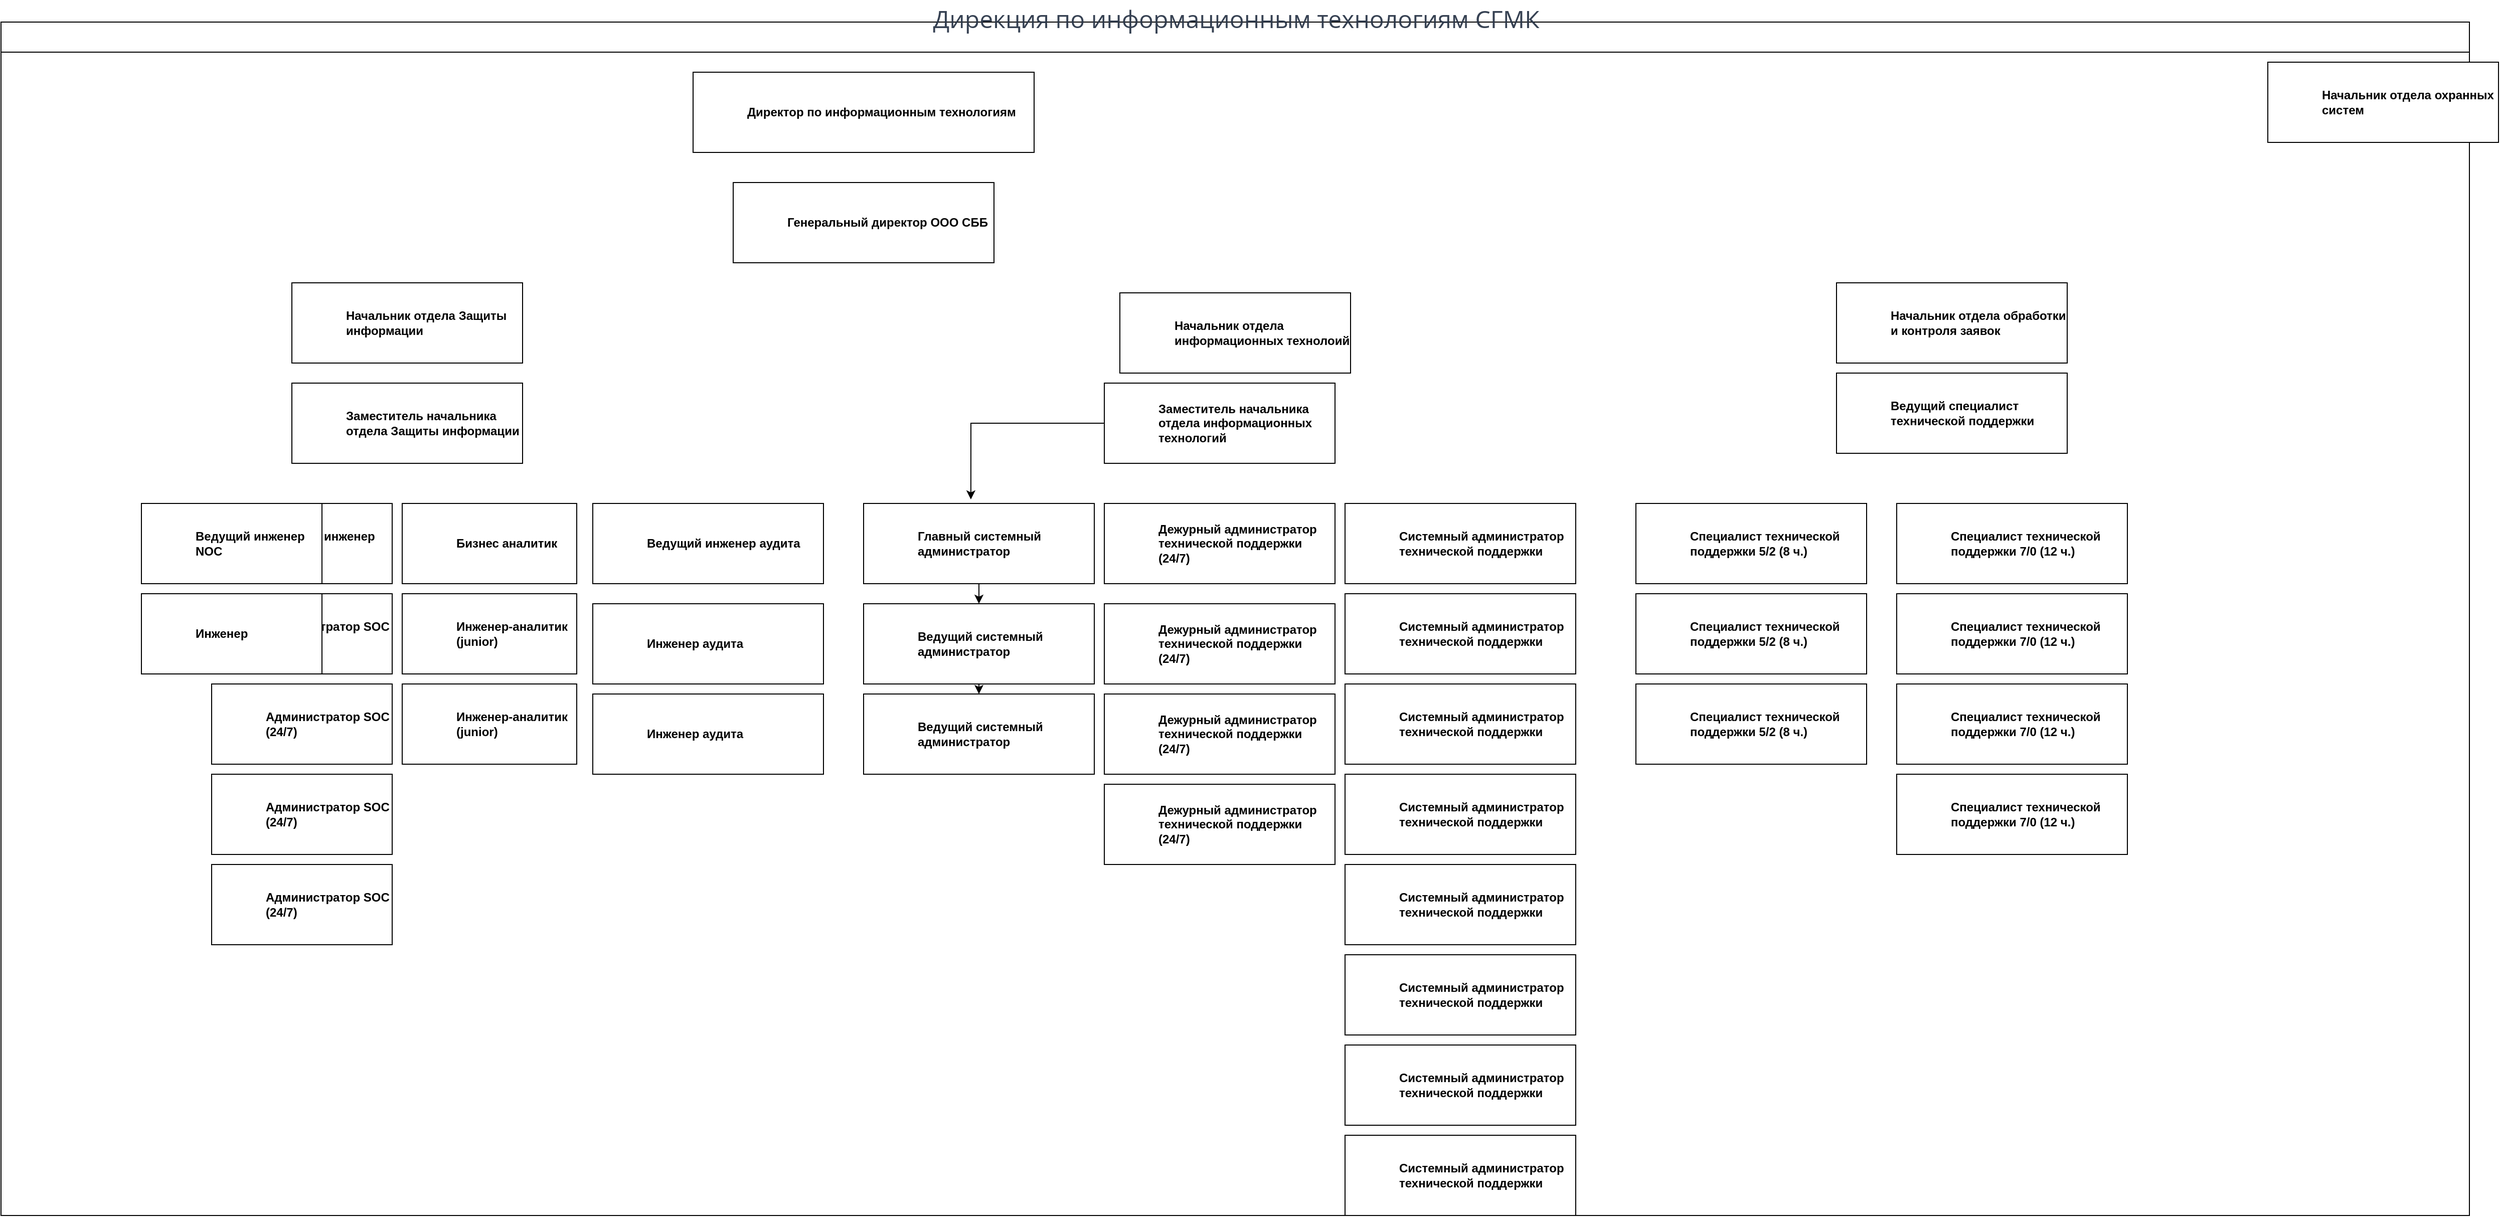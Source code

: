 <mxfile version="21.6.8" type="github">
  <diagram id="prtHgNgQTEPvFCAcTncT" name="Page-1">
    <mxGraphModel dx="3728" dy="2247" grid="1" gridSize="10" guides="1" tooltips="1" connect="1" arrows="1" fold="1" page="1" pageScale="1" pageWidth="827" pageHeight="1169" math="0" shadow="0">
      <root>
        <mxCell id="0" />
        <mxCell id="1" parent="0" />
        <object label="&lt;div style=&quot;box-sizing: border-box; display: flex; align-items: center; cursor: default; font-size: 24px; line-height: 35px; color: rgba(44, 56, 74, 0.95); font-family: &amp;quot;Open Sans&amp;quot;, Helvetica, Arial, sans-serif; font-style: normal; font-variant-ligatures: normal; font-variant-caps: normal; font-weight: 400; letter-spacing: normal; text-align: start; text-indent: 0px; text-transform: none; word-spacing: 0px; -webkit-text-stroke-width: 0px; text-decoration-thickness: initial; text-decoration-style: initial; text-decoration-color: initial;&quot; class=&quot;it-board-card-title&quot;&gt;Дирекция по информационным технологиям СГМК&lt;br&gt;&lt;/div&gt;&lt;div style=&quot;box-sizing: border-box; display: flex; align-items: center; color: rgba(44, 56, 74, 0.95); font-family: &amp;quot;Open Sans&amp;quot;, Helvetica, Arial, sans-serif; font-size: 16px; font-style: normal; font-variant-ligatures: normal; font-variant-caps: normal; font-weight: 400; letter-spacing: normal; text-align: start; text-indent: 0px; text-transform: none; word-spacing: 0px; -webkit-text-stroke-width: 0px; text-decoration-thickness: initial; text-decoration-style: initial; text-decoration-color: initial;&quot; class=&quot;it-board-card-title-right&quot;&gt;&lt;br class=&quot;Apple-interchange-newline&quot;&gt;&lt;br&gt;&lt;/div&gt;" id="dNxyNK7c78bLwvsdeMH5-11">
          <mxCell style="swimlane;html=1;startSize=30;horizontal=1;containerType=tree;glass=0;" parent="1" vertex="1">
            <mxGeometry x="-1340" y="-160" width="2461" height="1190" as="geometry" />
          </mxCell>
        </object>
        <UserObject label="Директор по информационным технологиям" name="Edward Morrison" position="Brand Manager" location="Office 2" email="me@example.com" placeholders="1" id="doZLl1oeHXIzoqLcg9ua-1">
          <mxCell style="label;image=https://cdn3.iconfinder.com/data/icons/user-avatars-1/512/users-10-3-128.png;whiteSpace=wrap;html=1;rounded=0;glass=0;treeFolding=1;treeMoving=1;" vertex="1" parent="dNxyNK7c78bLwvsdeMH5-11">
            <mxGeometry x="690" y="50" width="340" height="80" as="geometry" />
          </mxCell>
        </UserObject>
        <UserObject label="Генеральный директор ООО СББ" name="Edward Morrison" position="Brand Manager" location="Office 2" email="me@example.com" placeholders="1" id="doZLl1oeHXIzoqLcg9ua-2">
          <mxCell style="label;image=https://cdn3.iconfinder.com/data/icons/user-avatars-1/512/users-10-3-128.png;whiteSpace=wrap;html=1;rounded=0;glass=0;treeFolding=1;treeMoving=1;" vertex="1" parent="dNxyNK7c78bLwvsdeMH5-11">
            <mxGeometry x="730" y="160" width="260" height="80" as="geometry" />
          </mxCell>
        </UserObject>
        <UserObject label="Начальник отдела Защиты информации" name="Alison Donovan" position="System Admin" location="Office 3" email="me@example.com" placeholders="1" id="doZLl1oeHXIzoqLcg9ua-3">
          <mxCell style="label;image=https://cdn3.iconfinder.com/data/icons/user-avatars-1/512/users-2-128.png;whiteSpace=wrap;html=1;rounded=0;glass=0;" vertex="1" parent="dNxyNK7c78bLwvsdeMH5-11">
            <mxGeometry x="290" y="260" width="230" height="80" as="geometry" />
          </mxCell>
        </UserObject>
        <UserObject label="Начальник отдела информационных технолоий" name="Alison Donovan" position="System Admin" location="Office 3" email="me@example.com" placeholders="1" id="doZLl1oeHXIzoqLcg9ua-4">
          <mxCell style="label;image=https://cdn3.iconfinder.com/data/icons/user-avatars-1/512/users-2-128.png;whiteSpace=wrap;html=1;rounded=0;glass=0;" vertex="1" parent="dNxyNK7c78bLwvsdeMH5-11">
            <mxGeometry x="1115.5" y="270" width="230" height="80" as="geometry" />
          </mxCell>
        </UserObject>
        <UserObject label="Начальник отдела обработки и контроля заявок" name="Alison Donovan" position="System Admin" location="Office 3" email="me@example.com" placeholders="1" id="doZLl1oeHXIzoqLcg9ua-5">
          <mxCell style="label;image=https://cdn3.iconfinder.com/data/icons/user-avatars-1/512/users-2-128.png;whiteSpace=wrap;html=1;rounded=0;glass=0;" vertex="1" parent="dNxyNK7c78bLwvsdeMH5-11">
            <mxGeometry x="1830" y="260" width="230" height="80" as="geometry" />
          </mxCell>
        </UserObject>
        <UserObject label="Начальник отдела охранных систем" name="Alison Donovan" position="System Admin" location="Office 3" email="me@example.com" placeholders="1" id="doZLl1oeHXIzoqLcg9ua-6">
          <mxCell style="label;image=https://cdn3.iconfinder.com/data/icons/user-avatars-1/512/users-2-128.png;whiteSpace=wrap;html=1;rounded=0;glass=0;" vertex="1" parent="dNxyNK7c78bLwvsdeMH5-11">
            <mxGeometry x="2260" y="40" width="230" height="80" as="geometry" />
          </mxCell>
        </UserObject>
        <UserObject label="Заместитель начальника отдела Защиты информации" name="Alison Donovan" position="System Admin" location="Office 3" email="me@example.com" placeholders="1" id="doZLl1oeHXIzoqLcg9ua-7">
          <mxCell style="label;image=https://cdn3.iconfinder.com/data/icons/user-avatars-1/512/users-2-128.png;whiteSpace=wrap;html=1;rounded=0;glass=0;" vertex="1" parent="dNxyNK7c78bLwvsdeMH5-11">
            <mxGeometry x="290" y="360" width="230" height="80" as="geometry" />
          </mxCell>
        </UserObject>
        <UserObject label="Ведущий инженер аудита" name="Alison Donovan" position="System Admin" location="Office 3" email="me@example.com" placeholders="1" id="doZLl1oeHXIzoqLcg9ua-24">
          <mxCell style="label;image=https://cdn3.iconfinder.com/data/icons/user-avatars-1/512/users-2-128.png;whiteSpace=wrap;html=1;rounded=0;glass=0;" vertex="1" parent="dNxyNK7c78bLwvsdeMH5-11">
            <mxGeometry x="590" y="480" width="230" height="80" as="geometry" />
          </mxCell>
        </UserObject>
        <UserObject label="Ведущий инженер SOC" name="Alison Donovan" position="System Admin" location="Office 3" email="me@example.com" placeholders="1" id="doZLl1oeHXIzoqLcg9ua-25">
          <mxCell style="label;image=https://cdn3.iconfinder.com/data/icons/user-avatars-1/512/users-2-128.png;whiteSpace=wrap;html=1;rounded=0;glass=0;" vertex="1" parent="dNxyNK7c78bLwvsdeMH5-11">
            <mxGeometry x="210" y="480" width="180" height="80" as="geometry" />
          </mxCell>
        </UserObject>
        <UserObject label="Инженер аудита" name="Alison Donovan" position="System Admin" location="Office 3" email="me@example.com" placeholders="1" id="doZLl1oeHXIzoqLcg9ua-26">
          <mxCell style="label;image=https://cdn3.iconfinder.com/data/icons/user-avatars-1/512/users-2-128.png;whiteSpace=wrap;html=1;rounded=0;glass=0;" vertex="1" parent="dNxyNK7c78bLwvsdeMH5-11">
            <mxGeometry x="590" y="580" width="230" height="80" as="geometry" />
          </mxCell>
        </UserObject>
        <UserObject label="Бизнес аналитик" name="Alison Donovan" position="System Admin" location="Office 3" email="me@example.com" placeholders="1" id="doZLl1oeHXIzoqLcg9ua-27">
          <mxCell style="label;image=https://cdn3.iconfinder.com/data/icons/user-avatars-1/512/users-2-128.png;whiteSpace=wrap;html=1;rounded=0;glass=0;" vertex="1" parent="dNxyNK7c78bLwvsdeMH5-11">
            <mxGeometry x="400" y="480" width="174" height="80" as="geometry" />
          </mxCell>
        </UserObject>
        <UserObject label="Инженер-аналитик (junior)" name="Alison Donovan" position="System Admin" location="Office 3" email="me@example.com" placeholders="1" id="doZLl1oeHXIzoqLcg9ua-28">
          <mxCell style="label;image=https://cdn3.iconfinder.com/data/icons/user-avatars-1/512/users-2-128.png;whiteSpace=wrap;html=1;rounded=0;glass=0;" vertex="1" parent="dNxyNK7c78bLwvsdeMH5-11">
            <mxGeometry x="400" y="570" width="174" height="80" as="geometry" />
          </mxCell>
        </UserObject>
        <UserObject label="Инженер-аналитик (junior)" name="Alison Donovan" position="System Admin" location="Office 3" email="me@example.com" placeholders="1" id="doZLl1oeHXIzoqLcg9ua-29">
          <mxCell style="label;image=https://cdn3.iconfinder.com/data/icons/user-avatars-1/512/users-2-128.png;whiteSpace=wrap;html=1;rounded=0;glass=0;" vertex="1" parent="dNxyNK7c78bLwvsdeMH5-11">
            <mxGeometry x="400" y="660" width="174" height="80" as="geometry" />
          </mxCell>
        </UserObject>
        <UserObject label="Администратор SOC (24/7)" name="Alison Donovan" position="System Admin" location="Office 3" email="me@example.com" placeholders="1" id="doZLl1oeHXIzoqLcg9ua-30">
          <mxCell style="label;image=https://cdn3.iconfinder.com/data/icons/user-avatars-1/512/users-2-128.png;whiteSpace=wrap;html=1;rounded=0;glass=0;" vertex="1" parent="dNxyNK7c78bLwvsdeMH5-11">
            <mxGeometry x="210" y="570" width="180" height="80" as="geometry" />
          </mxCell>
        </UserObject>
        <UserObject label="Инженер аудита" name="Alison Donovan" position="System Admin" location="Office 3" email="me@example.com" placeholders="1" id="doZLl1oeHXIzoqLcg9ua-46">
          <mxCell style="label;image=https://cdn3.iconfinder.com/data/icons/user-avatars-1/512/users-2-128.png;whiteSpace=wrap;html=1;rounded=0;glass=0;" vertex="1" parent="dNxyNK7c78bLwvsdeMH5-11">
            <mxGeometry x="590" y="670" width="230" height="80" as="geometry" />
          </mxCell>
        </UserObject>
        <UserObject label="Администратор SOC (24/7)" name="Alison Donovan" position="System Admin" location="Office 3" email="me@example.com" placeholders="1" id="doZLl1oeHXIzoqLcg9ua-49">
          <mxCell style="label;image=https://cdn3.iconfinder.com/data/icons/user-avatars-1/512/users-2-128.png;whiteSpace=wrap;html=1;rounded=0;glass=0;" vertex="1" parent="dNxyNK7c78bLwvsdeMH5-11">
            <mxGeometry x="210" y="660" width="180" height="80" as="geometry" />
          </mxCell>
        </UserObject>
        <UserObject label="Администратор SOC (24/7)" name="Alison Donovan" position="System Admin" location="Office 3" email="me@example.com" placeholders="1" id="doZLl1oeHXIzoqLcg9ua-50">
          <mxCell style="label;image=https://cdn3.iconfinder.com/data/icons/user-avatars-1/512/users-2-128.png;whiteSpace=wrap;html=1;rounded=0;glass=0;" vertex="1" parent="dNxyNK7c78bLwvsdeMH5-11">
            <mxGeometry x="210" y="750" width="180" height="80" as="geometry" />
          </mxCell>
        </UserObject>
        <UserObject label="Администратор SOC (24/7)" name="Alison Donovan" position="System Admin" location="Office 3" email="me@example.com" placeholders="1" id="doZLl1oeHXIzoqLcg9ua-51">
          <mxCell style="label;image=https://cdn3.iconfinder.com/data/icons/user-avatars-1/512/users-2-128.png;whiteSpace=wrap;html=1;rounded=0;glass=0;" vertex="1" parent="dNxyNK7c78bLwvsdeMH5-11">
            <mxGeometry x="210" y="840" width="180" height="80" as="geometry" />
          </mxCell>
        </UserObject>
        <mxCell id="doZLl1oeHXIzoqLcg9ua-80" style="edgeStyle=orthogonalEdgeStyle;rounded=0;orthogonalLoop=1;jettySize=auto;html=1;entryX=0.465;entryY=-0.05;entryDx=0;entryDy=0;entryPerimeter=0;" edge="1" parent="dNxyNK7c78bLwvsdeMH5-11" source="doZLl1oeHXIzoqLcg9ua-54" target="doZLl1oeHXIzoqLcg9ua-55">
          <mxGeometry relative="1" as="geometry" />
        </mxCell>
        <UserObject label="Заместитель начальника отдела информационных технологий" name="Alison Donovan" position="System Admin" location="Office 3" email="me@example.com" placeholders="1" id="doZLl1oeHXIzoqLcg9ua-54">
          <mxCell style="label;image=https://cdn3.iconfinder.com/data/icons/user-avatars-1/512/users-2-128.png;whiteSpace=wrap;html=1;rounded=0;glass=0;" vertex="1" parent="dNxyNK7c78bLwvsdeMH5-11">
            <mxGeometry x="1100" y="360" width="230" height="80" as="geometry" />
          </mxCell>
        </UserObject>
        <mxCell id="doZLl1oeHXIzoqLcg9ua-81" style="edgeStyle=orthogonalEdgeStyle;rounded=0;orthogonalLoop=1;jettySize=auto;html=1;exitX=0.5;exitY=1;exitDx=0;exitDy=0;entryX=0.5;entryY=0;entryDx=0;entryDy=0;" edge="1" parent="dNxyNK7c78bLwvsdeMH5-11" source="doZLl1oeHXIzoqLcg9ua-55" target="doZLl1oeHXIzoqLcg9ua-56">
          <mxGeometry relative="1" as="geometry" />
        </mxCell>
        <UserObject label="Главный системный администратор" name="Alison Donovan" position="System Admin" location="Office 3" email="me@example.com" placeholders="1" id="doZLl1oeHXIzoqLcg9ua-55">
          <mxCell style="label;image=https://cdn3.iconfinder.com/data/icons/user-avatars-1/512/users-2-128.png;whiteSpace=wrap;html=1;rounded=0;glass=0;" vertex="1" parent="dNxyNK7c78bLwvsdeMH5-11">
            <mxGeometry x="860" y="480" width="230" height="80" as="geometry" />
          </mxCell>
        </UserObject>
        <mxCell id="doZLl1oeHXIzoqLcg9ua-82" style="edgeStyle=orthogonalEdgeStyle;rounded=0;orthogonalLoop=1;jettySize=auto;html=1;exitX=0.5;exitY=1;exitDx=0;exitDy=0;entryX=0.5;entryY=0;entryDx=0;entryDy=0;" edge="1" parent="dNxyNK7c78bLwvsdeMH5-11" source="doZLl1oeHXIzoqLcg9ua-56" target="doZLl1oeHXIzoqLcg9ua-57">
          <mxGeometry relative="1" as="geometry" />
        </mxCell>
        <UserObject label="Ведущий системный администратор" name="Alison Donovan" position="System Admin" location="Office 3" email="me@example.com" placeholders="1" id="doZLl1oeHXIzoqLcg9ua-56">
          <mxCell style="label;image=https://cdn3.iconfinder.com/data/icons/user-avatars-1/512/users-2-128.png;whiteSpace=wrap;html=1;rounded=0;glass=0;" vertex="1" parent="dNxyNK7c78bLwvsdeMH5-11">
            <mxGeometry x="860" y="580" width="230" height="80" as="geometry" />
          </mxCell>
        </UserObject>
        <UserObject label="Ведущий системный администратор" name="Alison Donovan" position="System Admin" location="Office 3" email="me@example.com" placeholders="1" id="doZLl1oeHXIzoqLcg9ua-57">
          <mxCell style="label;image=https://cdn3.iconfinder.com/data/icons/user-avatars-1/512/users-2-128.png;whiteSpace=wrap;html=1;rounded=0;glass=0;" vertex="1" parent="dNxyNK7c78bLwvsdeMH5-11">
            <mxGeometry x="860" y="670" width="230" height="80" as="geometry" />
          </mxCell>
        </UserObject>
        <UserObject label="Ведущий специалист технической поддержки" name="Alison Donovan" position="System Admin" location="Office 3" email="me@example.com" placeholders="1" id="doZLl1oeHXIzoqLcg9ua-58">
          <mxCell style="label;image=https://cdn3.iconfinder.com/data/icons/user-avatars-1/512/users-2-128.png;whiteSpace=wrap;html=1;rounded=0;glass=0;" vertex="1" parent="dNxyNK7c78bLwvsdeMH5-11">
            <mxGeometry x="1830" y="350" width="230" height="80" as="geometry" />
          </mxCell>
        </UserObject>
        <UserObject label="Специалист технической поддержки 5/2 (8 ч.)" name="Alison Donovan" position="System Admin" location="Office 3" email="me@example.com" placeholders="1" id="doZLl1oeHXIzoqLcg9ua-59">
          <mxCell style="label;image=https://cdn3.iconfinder.com/data/icons/user-avatars-1/512/users-2-128.png;whiteSpace=wrap;html=1;rounded=0;glass=0;" vertex="1" parent="dNxyNK7c78bLwvsdeMH5-11">
            <mxGeometry x="1630" y="480" width="230" height="80" as="geometry" />
          </mxCell>
        </UserObject>
        <UserObject label="Специалист технической поддержки 7/0 (12 ч.)" name="Alison Donovan" position="System Admin" location="Office 3" email="me@example.com" placeholders="1" id="doZLl1oeHXIzoqLcg9ua-60">
          <mxCell style="label;image=https://cdn3.iconfinder.com/data/icons/user-avatars-1/512/users-2-128.png;whiteSpace=wrap;html=1;rounded=0;glass=0;" vertex="1" parent="dNxyNK7c78bLwvsdeMH5-11">
            <mxGeometry x="1890" y="480" width="230" height="80" as="geometry" />
          </mxCell>
        </UserObject>
        <UserObject label="Специалист технической поддержки 5/2 (8 ч.)" name="Alison Donovan" position="System Admin" location="Office 3" email="me@example.com" placeholders="1" id="doZLl1oeHXIzoqLcg9ua-61">
          <mxCell style="label;image=https://cdn3.iconfinder.com/data/icons/user-avatars-1/512/users-2-128.png;whiteSpace=wrap;html=1;rounded=0;glass=0;" vertex="1" parent="dNxyNK7c78bLwvsdeMH5-11">
            <mxGeometry x="1630" y="570" width="230" height="80" as="geometry" />
          </mxCell>
        </UserObject>
        <UserObject label="Специалист технической поддержки 7/0 (12 ч.)" name="Alison Donovan" position="System Admin" location="Office 3" email="me@example.com" placeholders="1" id="doZLl1oeHXIzoqLcg9ua-62">
          <mxCell style="label;image=https://cdn3.iconfinder.com/data/icons/user-avatars-1/512/users-2-128.png;whiteSpace=wrap;html=1;rounded=0;glass=0;" vertex="1" parent="dNxyNK7c78bLwvsdeMH5-11">
            <mxGeometry x="1890" y="570" width="230" height="80" as="geometry" />
          </mxCell>
        </UserObject>
        <UserObject label="Специалист технической поддержки 7/0 (12 ч.)" name="Alison Donovan" position="System Admin" location="Office 3" email="me@example.com" placeholders="1" id="doZLl1oeHXIzoqLcg9ua-63">
          <mxCell style="label;image=https://cdn3.iconfinder.com/data/icons/user-avatars-1/512/users-2-128.png;whiteSpace=wrap;html=1;rounded=0;glass=0;" vertex="1" parent="dNxyNK7c78bLwvsdeMH5-11">
            <mxGeometry x="1890" y="660" width="230" height="80" as="geometry" />
          </mxCell>
        </UserObject>
        <UserObject label="Специалист технической поддержки 7/0 (12 ч.)" name="Alison Donovan" position="System Admin" location="Office 3" email="me@example.com" placeholders="1" id="doZLl1oeHXIzoqLcg9ua-64">
          <mxCell style="label;image=https://cdn3.iconfinder.com/data/icons/user-avatars-1/512/users-2-128.png;whiteSpace=wrap;html=1;rounded=0;glass=0;" vertex="1" parent="dNxyNK7c78bLwvsdeMH5-11">
            <mxGeometry x="1890" y="750" width="230" height="80" as="geometry" />
          </mxCell>
        </UserObject>
        <UserObject label="Специалист технической поддержки 5/2 (8 ч.)" name="Alison Donovan" position="System Admin" location="Office 3" email="me@example.com" placeholders="1" id="doZLl1oeHXIzoqLcg9ua-65">
          <mxCell style="label;image=https://cdn3.iconfinder.com/data/icons/user-avatars-1/512/users-2-128.png;whiteSpace=wrap;html=1;rounded=0;glass=0;" vertex="1" parent="dNxyNK7c78bLwvsdeMH5-11">
            <mxGeometry x="1630" y="660" width="230" height="80" as="geometry" />
          </mxCell>
        </UserObject>
        <UserObject label="Дежурный администратор технической поддержки (24/7)" name="Alison Donovan" position="System Admin" location="Office 3" email="me@example.com" placeholders="1" id="doZLl1oeHXIzoqLcg9ua-66">
          <mxCell style="label;image=https://cdn3.iconfinder.com/data/icons/user-avatars-1/512/users-2-128.png;whiteSpace=wrap;html=1;rounded=0;glass=0;" vertex="1" parent="dNxyNK7c78bLwvsdeMH5-11">
            <mxGeometry x="1100" y="480" width="230" height="80" as="geometry" />
          </mxCell>
        </UserObject>
        <UserObject label="Дежурный администратор технической поддержки (24/7)" name="Alison Donovan" position="System Admin" location="Office 3" email="me@example.com" placeholders="1" id="doZLl1oeHXIzoqLcg9ua-67">
          <mxCell style="label;image=https://cdn3.iconfinder.com/data/icons/user-avatars-1/512/users-2-128.png;whiteSpace=wrap;html=1;rounded=0;glass=0;" vertex="1" parent="dNxyNK7c78bLwvsdeMH5-11">
            <mxGeometry x="1100" y="580" width="230" height="80" as="geometry" />
          </mxCell>
        </UserObject>
        <UserObject label="Дежурный администратор технической поддержки (24/7)" name="Alison Donovan" position="System Admin" location="Office 3" email="me@example.com" placeholders="1" id="doZLl1oeHXIzoqLcg9ua-68">
          <mxCell style="label;image=https://cdn3.iconfinder.com/data/icons/user-avatars-1/512/users-2-128.png;whiteSpace=wrap;html=1;rounded=0;glass=0;" vertex="1" parent="dNxyNK7c78bLwvsdeMH5-11">
            <mxGeometry x="1100" y="670" width="230" height="80" as="geometry" />
          </mxCell>
        </UserObject>
        <UserObject label="Дежурный администратор технической поддержки (24/7)" name="Alison Donovan" position="System Admin" location="Office 3" email="me@example.com" placeholders="1" id="doZLl1oeHXIzoqLcg9ua-69">
          <mxCell style="label;image=https://cdn3.iconfinder.com/data/icons/user-avatars-1/512/users-2-128.png;whiteSpace=wrap;html=1;rounded=0;glass=0;" vertex="1" parent="dNxyNK7c78bLwvsdeMH5-11">
            <mxGeometry x="1100" y="760" width="230" height="80" as="geometry" />
          </mxCell>
        </UserObject>
        <UserObject label="Системный администратор технической поддержки" name="Alison Donovan" position="System Admin" location="Office 3" email="me@example.com" placeholders="1" id="doZLl1oeHXIzoqLcg9ua-71">
          <mxCell style="label;image=https://cdn3.iconfinder.com/data/icons/user-avatars-1/512/users-2-128.png;whiteSpace=wrap;html=1;rounded=0;glass=0;" vertex="1" parent="dNxyNK7c78bLwvsdeMH5-11">
            <mxGeometry x="1340" y="480" width="230" height="80" as="geometry" />
          </mxCell>
        </UserObject>
        <UserObject label="Системный администратор технической поддержки" name="Alison Donovan" position="System Admin" location="Office 3" email="me@example.com" placeholders="1" id="doZLl1oeHXIzoqLcg9ua-72">
          <mxCell style="label;image=https://cdn3.iconfinder.com/data/icons/user-avatars-1/512/users-2-128.png;whiteSpace=wrap;html=1;rounded=0;glass=0;" vertex="1" parent="dNxyNK7c78bLwvsdeMH5-11">
            <mxGeometry x="1340" y="570" width="230" height="80" as="geometry" />
          </mxCell>
        </UserObject>
        <UserObject label="Системный администратор технической поддержки" name="Alison Donovan" position="System Admin" location="Office 3" email="me@example.com" placeholders="1" id="doZLl1oeHXIzoqLcg9ua-73">
          <mxCell style="label;image=https://cdn3.iconfinder.com/data/icons/user-avatars-1/512/users-2-128.png;whiteSpace=wrap;html=1;rounded=0;glass=0;" vertex="1" parent="dNxyNK7c78bLwvsdeMH5-11">
            <mxGeometry x="1340" y="660" width="230" height="80" as="geometry" />
          </mxCell>
        </UserObject>
        <UserObject label="Системный администратор технической поддержки" name="Alison Donovan" position="System Admin" location="Office 3" email="me@example.com" placeholders="1" id="doZLl1oeHXIzoqLcg9ua-74">
          <mxCell style="label;image=https://cdn3.iconfinder.com/data/icons/user-avatars-1/512/users-2-128.png;whiteSpace=wrap;html=1;rounded=0;glass=0;" vertex="1" parent="dNxyNK7c78bLwvsdeMH5-11">
            <mxGeometry x="1340" y="750" width="230" height="80" as="geometry" />
          </mxCell>
        </UserObject>
        <UserObject label="Системный администратор технической поддержки" name="Alison Donovan" position="System Admin" location="Office 3" email="me@example.com" placeholders="1" id="doZLl1oeHXIzoqLcg9ua-75">
          <mxCell style="label;image=https://cdn3.iconfinder.com/data/icons/user-avatars-1/512/users-2-128.png;whiteSpace=wrap;html=1;rounded=0;glass=0;" vertex="1" parent="dNxyNK7c78bLwvsdeMH5-11">
            <mxGeometry x="1340" y="840" width="230" height="80" as="geometry" />
          </mxCell>
        </UserObject>
        <UserObject label="Системный администратор технической поддержки" name="Alison Donovan" position="System Admin" location="Office 3" email="me@example.com" placeholders="1" id="doZLl1oeHXIzoqLcg9ua-76">
          <mxCell style="label;image=https://cdn3.iconfinder.com/data/icons/user-avatars-1/512/users-2-128.png;whiteSpace=wrap;html=1;rounded=0;glass=0;" vertex="1" parent="dNxyNK7c78bLwvsdeMH5-11">
            <mxGeometry x="1340" y="930" width="230" height="80" as="geometry" />
          </mxCell>
        </UserObject>
        <UserObject label="Системный администратор технической поддержки" name="Alison Donovan" position="System Admin" location="Office 3" email="me@example.com" placeholders="1" id="doZLl1oeHXIzoqLcg9ua-77">
          <mxCell style="label;image=https://cdn3.iconfinder.com/data/icons/user-avatars-1/512/users-2-128.png;whiteSpace=wrap;html=1;rounded=0;glass=0;" vertex="1" parent="dNxyNK7c78bLwvsdeMH5-11">
            <mxGeometry x="1340" y="1020" width="230" height="80" as="geometry" />
          </mxCell>
        </UserObject>
        <UserObject label="Системный администратор технической поддержки" name="Alison Donovan" position="System Admin" location="Office 3" email="me@example.com" placeholders="1" id="doZLl1oeHXIzoqLcg9ua-79">
          <mxCell style="label;image=https://cdn3.iconfinder.com/data/icons/user-avatars-1/512/users-2-128.png;whiteSpace=wrap;html=1;rounded=0;glass=0;" vertex="1" parent="dNxyNK7c78bLwvsdeMH5-11">
            <mxGeometry x="1340" y="1110" width="230" height="80" as="geometry" />
          </mxCell>
        </UserObject>
        <UserObject label="Ведущий инженер NOC" name="Alison Donovan" position="System Admin" location="Office 3" email="me@example.com" placeholders="1" id="doZLl1oeHXIzoqLcg9ua-47">
          <mxCell style="label;image=https://cdn3.iconfinder.com/data/icons/user-avatars-1/512/users-2-128.png;whiteSpace=wrap;html=1;rounded=0;glass=0;" vertex="1" parent="1">
            <mxGeometry x="-1200" y="320" width="180" height="80" as="geometry" />
          </mxCell>
        </UserObject>
        <UserObject label="Инженер" name="Alison Donovan" position="System Admin" location="Office 3" email="me@example.com" placeholders="1" id="doZLl1oeHXIzoqLcg9ua-48">
          <mxCell style="label;image=https://cdn3.iconfinder.com/data/icons/user-avatars-1/512/users-2-128.png;whiteSpace=wrap;html=1;rounded=0;glass=0;" vertex="1" parent="1">
            <mxGeometry x="-1200" y="410" width="180" height="80" as="geometry" />
          </mxCell>
        </UserObject>
      </root>
    </mxGraphModel>
  </diagram>
</mxfile>

